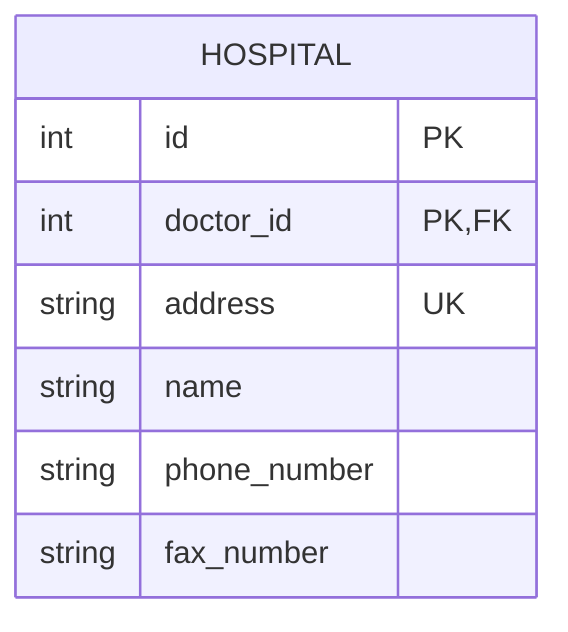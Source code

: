 erDiagram
        "HOSPITAL" {
          int id PK
          int doctor_id PK, FK
          string address UK
          string name
          string phone_number
          string fax_number
        }